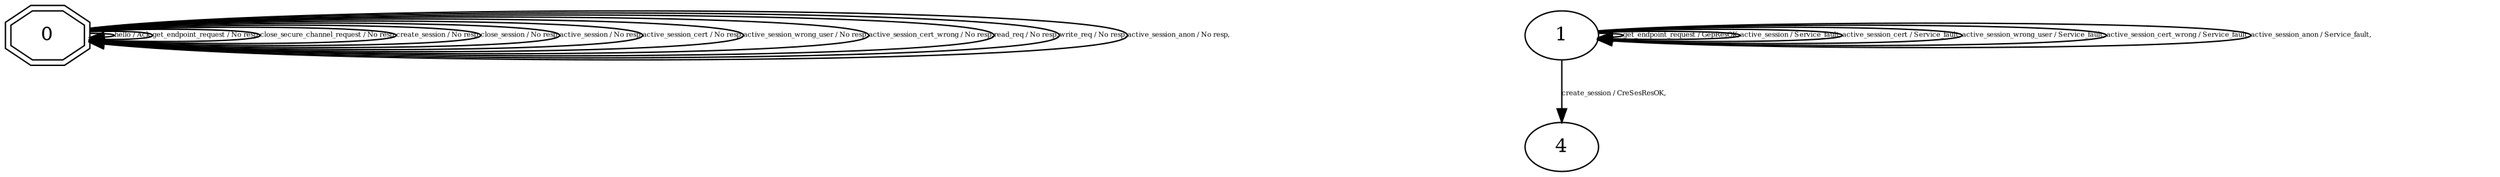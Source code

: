 digraph "Automata" { 
	 "0" [shape=doubleoctagon,style=filled,fillcolor=white,URL="0"];
	 "1" [shape=ellipse,style=filled,fillcolor=white,URL="1"];
	 "4" [shape=ellipse,style=filled,fillcolor=white,URL="4"];
	 "1"->"1" [fontsize=5,label="get_endpoint_request / GepResOK,",URL="t17"];
	 "1"->"1" [fontsize=5,label="active_session / Service_fault,",URL="t21"];
	 "1"->"1" [fontsize=5,label="active_session_cert / Service_fault,",URL="t22"];
	 "1"->"1" [fontsize=5,label="active_session_wrong_user / Service_fault,",URL="t23"];
	 "1"->"1" [fontsize=5,label="active_session_cert_wrong / Service_fault,",URL="t24"];
	 "1"->"1" [fontsize=5,label="active_session_anon / Service_fault,",URL="t27"];
	 "1"->"4" [fontsize=5,label="create_session / CreSesResOK,",URL="t19"];
	 "0"->"0" [fontsize=5,label="hello / Ack,",URL="t0"];
	 "0"->"0" [fontsize=5,label="get_endpoint_request / No resp,",URL="t3"];
	 "0"->"0" [fontsize=5,label="close_secure_channel_request / No resp,",URL="t4"];
	 "0"->"0" [fontsize=5,label="create_session / No resp,",URL="t5"];
	 "0"->"0" [fontsize=5,label="close_session / No resp,",URL="t6"];
	 "0"->"0" [fontsize=5,label="active_session / No resp,",URL="t7"];
	 "0"->"0" [fontsize=5,label="active_session_cert / No resp,",URL="t8"];
	 "0"->"0" [fontsize=5,label="active_session_wrong_user / No resp,",URL="t9"];
	 "0"->"0" [fontsize=5,label="active_session_cert_wrong / No resp,",URL="t10"];
	 "0"->"0" [fontsize=5,label="read_req / No resp,",URL="t11"];
	 "0"->"0" [fontsize=5,label="write_req / No resp,",URL="t12"];
	 "0"->"0" [fontsize=5,label="active_session_anon / No resp,",URL="t13"];
}
